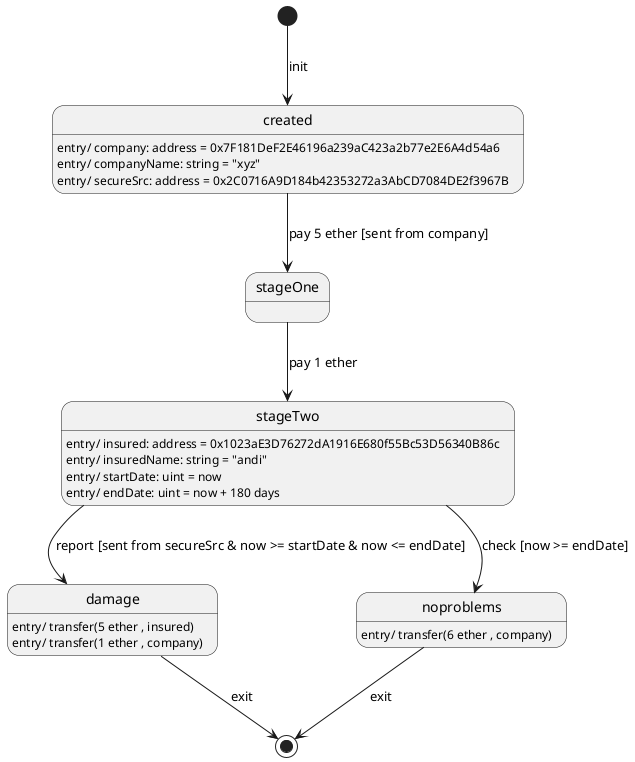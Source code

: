 @startuml TripInsuranceContract
skinparam Monochrome true
skinparam Shadowing false

[*] --> created: init
created: entry/ company: address = 0x7F181DeF2E46196a239aC423a2b77e2E6A4d54a6
created: entry/ companyName: string = "xyz"
created: entry/ secureSrc: address = 0x2C0716A9D184b42353272a3AbCD7084DE2f3967B
stageTwo: entry/ insured: address = 0x1023aE3D76272dA1916E680f55Bc53D56340B86c
stageTwo: entry/ insuredName: string = "andi"
created --> stageOne: pay 5 ether [sent from company]
stageOne --> stageTwo: pay 1 ether
stageTwo: entry/ startDate: uint = now
stageTwo: entry/ endDate: uint = now + 180 days
stageTwo --> damage: report [sent from secureSrc & now >= startDate & now <= endDate]
damage: entry/ transfer(5 ether , insured)
damage: entry/ transfer(1 ether , company)
stageTwo --> noproblems: check [now >= endDate]
noproblems: entry/ transfer(6 ether , company)
damage --> [*]: exit
noproblems --> [*]: exit
@enduml
